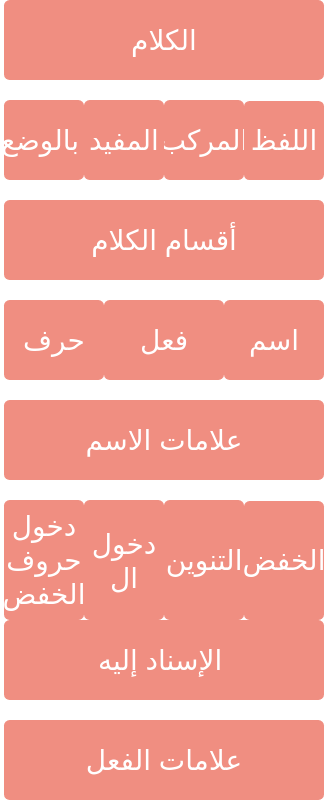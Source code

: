 <mxfile version="24.6.4" type="github">
  <diagram id="6a731a19-8d31-9384-78a2-239565b7b9f0" name="Page-1">
    <mxGraphModel dx="343" dy="758" grid="1" gridSize="10" guides="1" tooltips="1" connect="1" arrows="1" fold="1" page="1" pageScale="1" pageWidth="1169" pageHeight="827" background="none" math="0" shadow="0">
      <root>
        <mxCell id="0" />
        <mxCell id="1" parent="0" />
        <mxCell id="1756" value="الكلام" style="rounded=1;whiteSpace=wrap;html=1;shadow=0;labelBackgroundColor=none;strokeColor=none;strokeWidth=3;fillColor=#f08e81;fontFamily=Helvetica;fontSize=14;fontColor=#FFFFFF;align=center;spacing=5;fontStyle=0;arcSize=7;perimeterSpacing=2;" parent="1" vertex="1">
          <mxGeometry x="1000" y="10" width="160" height="40" as="geometry" />
        </mxCell>
        <mxCell id="1773" value="" style="edgeStyle=none;rounded=1;jumpStyle=none;html=1;shadow=0;labelBackgroundColor=none;startArrow=none;startFill=0;jettySize=auto;orthogonalLoop=1;strokeColor=#12AAB5;strokeWidth=3;fontFamily=Helvetica;fontSize=14;fontColor=#FFFFFF;spacing=5;fontStyle=1;fillColor=#b0e3e6;" parent="1" edge="1">
          <mxGeometry relative="1" as="geometry">
            <mxPoint x="931.583" y="522.5" as="targetPoint" />
          </mxGeometry>
        </mxCell>
        <mxCell id="1775" value="" style="edgeStyle=none;rounded=1;jumpStyle=none;html=1;shadow=0;labelBackgroundColor=none;startArrow=none;startFill=0;jettySize=auto;orthogonalLoop=1;strokeColor=#12AAB5;strokeWidth=3;fontFamily=Helvetica;fontSize=14;fontColor=#FFFFFF;spacing=5;fontStyle=1;fillColor=#b0e3e6;" parent="1" edge="1">
          <mxGeometry relative="1" as="geometry">
            <mxPoint x="1003" y="446.533" as="targetPoint" />
          </mxGeometry>
        </mxCell>
        <mxCell id="1777" value="" style="edgeStyle=none;rounded=1;jumpStyle=none;html=1;shadow=0;labelBackgroundColor=none;startArrow=none;startFill=0;jettySize=auto;orthogonalLoop=1;strokeColor=#12AAB5;strokeWidth=3;fontFamily=Helvetica;fontSize=14;fontColor=#FFFFFF;spacing=5;fontStyle=1;fillColor=#b0e3e6;" parent="1" edge="1">
          <mxGeometry relative="1" as="geometry">
            <mxPoint x="1003" y="376.867" as="targetPoint" />
          </mxGeometry>
        </mxCell>
        <mxCell id="1779" value="" style="edgeStyle=none;rounded=1;jumpStyle=none;html=1;shadow=0;labelBackgroundColor=none;startArrow=none;startFill=0;jettySize=auto;orthogonalLoop=1;strokeColor=#12AAB5;strokeWidth=3;fontFamily=Helvetica;fontSize=14;fontColor=#FFFFFF;spacing=5;fontStyle=1;fillColor=#b0e3e6;" parent="1" edge="1">
          <mxGeometry relative="1" as="geometry">
            <mxPoint x="931.844" y="306.5" as="targetPoint" />
          </mxGeometry>
        </mxCell>
        <mxCell id="cRscaKNVrJ4zBHYBfBJa-1784" value="المركب" style="rounded=1;whiteSpace=wrap;html=1;shadow=0;labelBackgroundColor=none;strokeColor=none;strokeWidth=3;fillColor=#f08e81;fontFamily=Helvetica;fontSize=14;fontColor=#FFFFFF;align=center;spacing=5;fontStyle=0;arcSize=7;perimeterSpacing=2;" parent="1" vertex="1">
          <mxGeometry x="1080" y="60" width="40" height="40" as="geometry" />
        </mxCell>
        <mxCell id="cRscaKNVrJ4zBHYBfBJa-1788" value="اللفظ" style="whiteSpace=wrap;html=1;fontSize=14;fillColor=#f08e81;strokeColor=none;fontColor=#FFFFFF;rounded=1;shadow=0;labelBackgroundColor=none;strokeWidth=3;spacing=5;fontStyle=0;arcSize=7;" parent="1" vertex="1">
          <mxGeometry x="1120" y="60.5" width="40" height="39.5" as="geometry" />
        </mxCell>
        <mxCell id="cRscaKNVrJ4zBHYBfBJa-1790" value="المفيد" style="whiteSpace=wrap;html=1;fontSize=14;fillColor=#f08e81;strokeColor=none;fontColor=#FFFFFF;rounded=1;shadow=0;labelBackgroundColor=none;strokeWidth=3;spacing=5;fontStyle=0;arcSize=7;" parent="1" vertex="1">
          <mxGeometry x="1040" y="60" width="40" height="40" as="geometry" />
        </mxCell>
        <mxCell id="cRscaKNVrJ4zBHYBfBJa-1792" value="بالوضع&amp;nbsp;" style="whiteSpace=wrap;html=1;fontSize=14;fillColor=#f08e81;strokeColor=none;fontColor=#FFFFFF;rounded=1;shadow=0;labelBackgroundColor=none;strokeWidth=3;spacing=5;fontStyle=0;arcSize=7;" parent="1" vertex="1">
          <mxGeometry x="1000" y="60" width="40" height="40" as="geometry" />
        </mxCell>
        <mxCell id="5z6oDSpN4JRysGnLd312-1780" value="أقسام الكلام" style="rounded=1;whiteSpace=wrap;html=1;shadow=0;labelBackgroundColor=none;strokeColor=none;strokeWidth=3;fillColor=#f08e81;fontFamily=Helvetica;fontSize=14;fontColor=#FFFFFF;align=center;spacing=5;fontStyle=0;arcSize=7;perimeterSpacing=2;" vertex="1" parent="1">
          <mxGeometry x="1000" y="110" width="160" height="40" as="geometry" />
        </mxCell>
        <mxCell id="5z6oDSpN4JRysGnLd312-1781" value="حرف" style="rounded=1;whiteSpace=wrap;html=1;shadow=0;labelBackgroundColor=none;strokeColor=none;strokeWidth=3;fillColor=#f08e81;fontFamily=Helvetica;fontSize=14;fontColor=#FFFFFF;align=center;spacing=5;fontStyle=0;arcSize=7;perimeterSpacing=2;" vertex="1" parent="1">
          <mxGeometry x="1000" y="160" width="50" height="40" as="geometry" />
        </mxCell>
        <mxCell id="5z6oDSpN4JRysGnLd312-1783" value="فعل" style="rounded=1;whiteSpace=wrap;html=1;shadow=0;labelBackgroundColor=none;strokeColor=none;strokeWidth=3;fillColor=#f08e81;fontFamily=Helvetica;fontSize=14;fontColor=#FFFFFF;align=center;spacing=5;fontStyle=0;arcSize=7;perimeterSpacing=2;" vertex="1" parent="1">
          <mxGeometry x="1050" y="160" width="60" height="40" as="geometry" />
        </mxCell>
        <mxCell id="5z6oDSpN4JRysGnLd312-1784" value="اسم" style="rounded=1;whiteSpace=wrap;html=1;shadow=0;labelBackgroundColor=none;strokeColor=none;strokeWidth=3;fillColor=#f08e81;fontFamily=Helvetica;fontSize=14;fontColor=#FFFFFF;align=center;spacing=5;fontStyle=0;arcSize=7;perimeterSpacing=2;" vertex="1" parent="1">
          <mxGeometry x="1110" y="160" width="50" height="40" as="geometry" />
        </mxCell>
        <mxCell id="5z6oDSpN4JRysGnLd312-1788" value="علامات الاسم" style="rounded=1;whiteSpace=wrap;html=1;shadow=0;labelBackgroundColor=none;strokeColor=none;strokeWidth=3;fillColor=#f08e81;fontFamily=Helvetica;fontSize=14;fontColor=#FFFFFF;align=center;spacing=5;fontStyle=0;arcSize=7;perimeterSpacing=2;" vertex="1" parent="1">
          <mxGeometry x="1000" y="210" width="160" height="40" as="geometry" />
        </mxCell>
        <mxCell id="5z6oDSpN4JRysGnLd312-1790" value="دخول حروف الخفض" style="whiteSpace=wrap;html=1;fontSize=14;fillColor=#f08e81;strokeColor=none;fontColor=#FFFFFF;rounded=1;shadow=0;labelBackgroundColor=none;strokeWidth=3;spacing=5;fontStyle=0;arcSize=7;" vertex="1" parent="1">
          <mxGeometry x="1000" y="260" width="40" height="60" as="geometry" />
        </mxCell>
        <mxCell id="5z6oDSpN4JRysGnLd312-1791" value="دخول ال" style="whiteSpace=wrap;html=1;fontSize=14;fillColor=#f08e81;strokeColor=none;fontColor=#FFFFFF;rounded=1;shadow=0;labelBackgroundColor=none;strokeWidth=3;spacing=5;fontStyle=0;arcSize=7;" vertex="1" parent="1">
          <mxGeometry x="1040" y="260" width="40" height="60" as="geometry" />
        </mxCell>
        <mxCell id="5z6oDSpN4JRysGnLd312-1792" value="التنوين" style="rounded=1;whiteSpace=wrap;html=1;shadow=0;labelBackgroundColor=none;strokeColor=none;strokeWidth=3;fillColor=#f08e81;fontFamily=Helvetica;fontSize=14;fontColor=#FFFFFF;align=center;spacing=5;fontStyle=0;arcSize=7;perimeterSpacing=2;" vertex="1" parent="1">
          <mxGeometry x="1080" y="260" width="40" height="60" as="geometry" />
        </mxCell>
        <mxCell id="5z6oDSpN4JRysGnLd312-1793" value="الخفض" style="whiteSpace=wrap;html=1;fontSize=14;fillColor=#f08e81;strokeColor=none;fontColor=#FFFFFF;rounded=1;shadow=0;labelBackgroundColor=none;strokeWidth=3;spacing=5;fontStyle=0;arcSize=7;" vertex="1" parent="1">
          <mxGeometry x="1120" y="260.5" width="40" height="59.5" as="geometry" />
        </mxCell>
        <mxCell id="5z6oDSpN4JRysGnLd312-1797" value="الإسناد إليه&amp;nbsp;" style="rounded=1;whiteSpace=wrap;html=1;shadow=0;labelBackgroundColor=none;strokeColor=none;strokeWidth=3;fillColor=#f08e81;fontFamily=Helvetica;fontSize=14;fontColor=#FFFFFF;align=center;spacing=5;fontStyle=0;arcSize=7;perimeterSpacing=2;" vertex="1" parent="1">
          <mxGeometry x="1000" y="320" width="160" height="40" as="geometry" />
        </mxCell>
        <mxCell id="5z6oDSpN4JRysGnLd312-1798" value="علامات الفعل" style="rounded=1;whiteSpace=wrap;html=1;shadow=0;labelBackgroundColor=none;strokeColor=none;strokeWidth=3;fillColor=#f08e81;fontFamily=Helvetica;fontSize=14;fontColor=#FFFFFF;align=center;spacing=5;fontStyle=0;arcSize=7;perimeterSpacing=2;" vertex="1" parent="1">
          <mxGeometry x="1000" y="370" width="160" height="40" as="geometry" />
        </mxCell>
      </root>
    </mxGraphModel>
  </diagram>
</mxfile>

